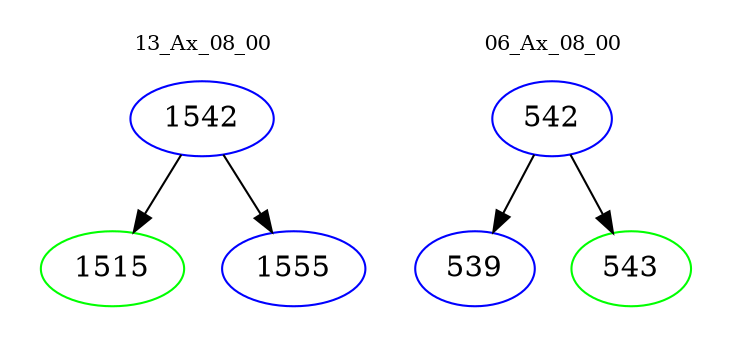 digraph{
subgraph cluster_0 {
color = white
label = "13_Ax_08_00";
fontsize=10;
T0_1542 [label="1542", color="blue"]
T0_1542 -> T0_1515 [color="black"]
T0_1515 [label="1515", color="green"]
T0_1542 -> T0_1555 [color="black"]
T0_1555 [label="1555", color="blue"]
}
subgraph cluster_1 {
color = white
label = "06_Ax_08_00";
fontsize=10;
T1_542 [label="542", color="blue"]
T1_542 -> T1_539 [color="black"]
T1_539 [label="539", color="blue"]
T1_542 -> T1_543 [color="black"]
T1_543 [label="543", color="green"]
}
}
